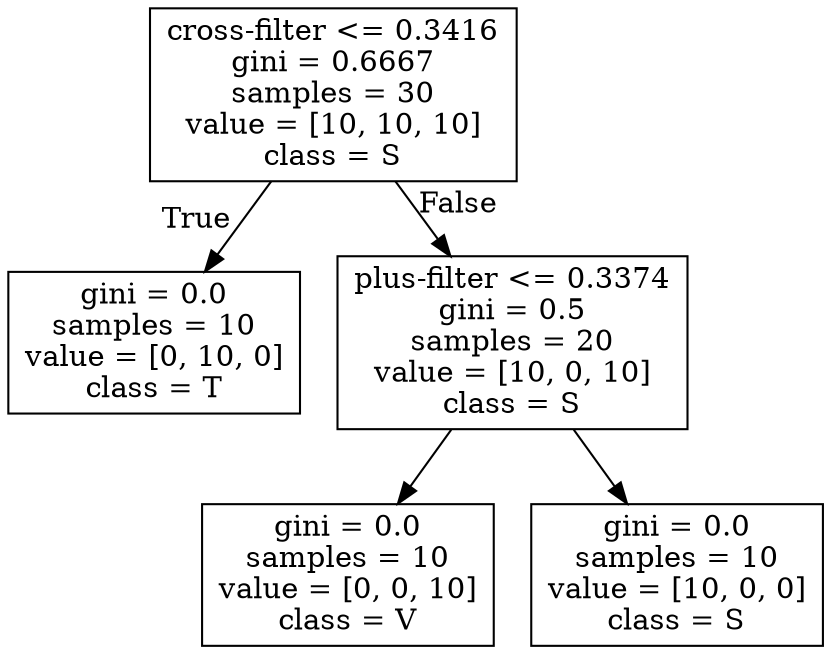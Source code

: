 digraph Tree {
node [shape=box] ;
0 [label="cross-filter <= 0.3416\ngini = 0.6667\nsamples = 30\nvalue = [10, 10, 10]\nclass = S"] ;
1 [label="gini = 0.0\nsamples = 10\nvalue = [0, 10, 0]\nclass = T"] ;
0 -> 1 [labeldistance=2.5, labelangle=45, headlabel="True"] ;
2 [label="plus-filter <= 0.3374\ngini = 0.5\nsamples = 20\nvalue = [10, 0, 10]\nclass = S"] ;
0 -> 2 [labeldistance=2.5, labelangle=-45, headlabel="False"] ;
3 [label="gini = 0.0\nsamples = 10\nvalue = [0, 0, 10]\nclass = V"] ;
2 -> 3 ;
4 [label="gini = 0.0\nsamples = 10\nvalue = [10, 0, 0]\nclass = S"] ;
2 -> 4 ;
}
